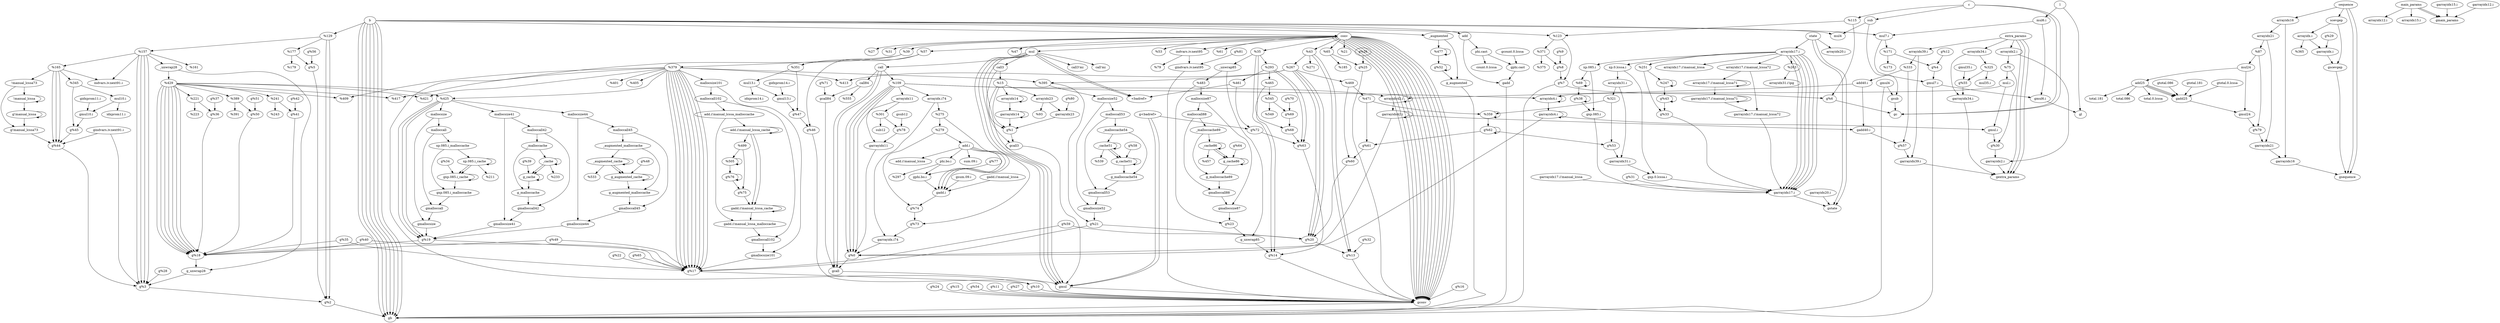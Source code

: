 digraph G {
	subgraph Forward {
		"mul" -> "<badref>"
		"mul" -> "call'mi"
		"mul" -> "<badref>"
		"mul" -> "call3'mi"
		"mul" -> "call3"
		"mul" -> "call"
		"call3" -> "%1"
		"sub" -> "mul4"
		"conv" -> "%24"
		"conv" -> "mul"
		"conv" -> "%11"
		"conv" -> "%15"
		"conv" -> "%14"
		"conv" -> "%10"
		"conv" -> "%13"
		"conv" -> "%16"
		"conv" -> "indvars.iv.next95"
		"conv" -> "%54"
		"conv" -> "%46"
		"conv" -> "%27"
		"conv" -> "%25"
		"xp.085.i" -> "%38"
		"xp.0.lcssa.i" -> "arrayidx31.i"
		"%30" -> "mul.i"
		"indvars.iv.next95" -> "%81"
		"add" -> "phi.cast"
		"arrayidx16" -> "arrayidx21"
		"arrayidx21" -> "%79"
		"%79" -> "mul24"
		"arrayidx23" -> "%80"
		"mul24" -> "add25"
		"add25" -> "total.181"
		"add25" -> "total.086"
		"add25" -> "total.0.lcssa"
		"phi.cast" -> "count.0.lcssa"
		"call" -> "call84"
		"call" -> "%0"
		"l" -> "mul6.i"
		"c" -> "%6"
		"c" -> "sub"
		"b" -> "_augmented"
		"b" -> "%7"
		"b" -> "mul7.i"
		"b" -> "%2"
		"b" -> "mul4"
		"b" -> "add"
		"b" -> "conv"
		"main_params" -> "arrayidx12.i"
		"main_params" -> "arrayidx15.i"
		"extra_params" -> "arrayidx39.i"
		"extra_params" -> "arrayidx34.i"
		"extra_params" -> "arrayidx2.i"
		"state" -> "arrayidx20.i"
		"state" -> "arrayidx17.i"
		"sequence" -> "arrayidx16"
		"sequence" -> "scevgep"
		"%3" -> "_unwrap28"
		"%3" -> "%28"
		"%3" -> "%44"
		"%3" -> "indvars.iv.next91.i"
		"%4" -> "%12"
		"%5" -> "%56"
		"scevgep" -> "arrayidx.i"
		"%25" -> "%26"
		"mul6.i" -> "mul7.i"
		"mul7.i" -> "%4"
		"%2" -> "%3"
		"%2" -> "%5"
		"%0" -> "arrayidx42.i"
		"%0" -> "arrayidx4.i"
		"%0" -> "arrayidx11"
		"%0" -> "arrayidx.i74"
		"%1" -> "arrayidx14"
		"%1" -> "arrayidx23"
		"xp.085.i_cache" -> "xp.085.i_cache"
		"xp.085.i_cache" -> "%34"
		"mallocsize" -> "malloccall"
		"malloccall" -> "xp.085.i_malloccache"
		"xp.085.i_malloccache" -> "xp.085.i_cache"
		"%36" -> "%37"
		"%38" -> "%38"
		"mallocsize41" -> "malloccall42"
		"_cache" -> "_cache"
		"_cache" -> "%39"
		"malloccall42" -> "_malloccache"
		"_malloccache" -> "_cache"
		"%41" -> "%42"
		"%43" -> "%43"
		"%33" -> "%43"
		"arrayidx17.i!manual_lcssa71" -> "arrayidx17.i!manual_lcssa71"
		"!manual_lcssa" -> "!manual_lcssa"
		"!manual_lcssa73" -> "!manual_lcssa"
		"arrayidx17.i!manual_lcssa72" -> "arrayidx17.i!manual_lcssa71"
		"%31" -> "arrayidx31.i'ipg"
		"%13" -> "%20"
		"%13" -> "%32"
		"arrayidx.i74" -> "%73"
		"%73" -> "%74"
		"%74" -> "add.i"
		"add.i" -> "add.i!manual_lcssa"
		"add.i" -> "phi.bo.i"
		"add.i" -> "sum.09.i"
		"%14" -> "_unwrap85"
		"%14" -> "%63"
		"phi.bo.i" -> "%77"
		"arrayidx11" -> "%78"
		"%78" -> "sub12"
		"arrayidx14" -> "arrayidx14"
		"arrayidx17.i" -> "%31"
		"arrayidx17.i" -> "%33"
		"arrayidx17.i" -> "xp.085.i"
		"arrayidx17.i" -> "xp.0.lcssa.i"
		"arrayidx17.i" -> "arrayidx17.i!manual_lcssa72"
		"arrayidx17.i" -> "arrayidx17.i!manual_lcssa"
		"arrayidx31.i" -> "%53"
		"arrayidx34.i" -> "%55"
		"%55" -> "mul35.i"
		"mul.i" -> "arrayidx4.i"
		"arrayidx39.i" -> "%57"
		"%57" -> "add40.i"
		"add40.i" -> "arrayidx42.i"
		"arrayidx42.i" -> "arrayidx42.i"
		"arrayidx4.i" -> "arrayidx4.i"
		"%45" -> "mul10.i"
		"mul10.i" -> "idxprom11.i"
		"%46" -> "%47"
		"%47" -> "mul13.i"
		"mul13.i" -> "idxprom14.i"
		"%53" -> "%62"
		"%6" -> "%7"
		"arrayidx.i" -> "%29"
		"arrayidx2.i" -> "%30"
		"%7" -> "%8"
		"%8" -> "%9"
		"%10" -> "%17"
		"%44" -> "!manual_lcssa73"
		"%44" -> "%45"
		"%44" -> "indvars.iv.next91.i"
		"%50" -> "%51"
		"%17" -> "%21"
		"%17" -> "mallocsize101"
		"%17" -> "%65"
		"%17" -> "%22"
		"%17" -> "%49"
		"%17" -> "%59"
		"%17" -> "%40"
		"%17" -> "%35"
		"%17" -> "%19"
		"_unwrap28" -> "%18"
		"%18" -> "%49"
		"%18" -> "%50"
		"%18" -> "%41"
		"%18" -> "%36"
		"%18" -> "%40"
		"%18" -> "%35"
		"%18" -> "%19"
		"%19" -> "mallocsize44"
		"%19" -> "mallocsize41"
		"%19" -> "mallocsize"
		"%62" -> "%62"
		"_cache86" -> "_cache86"
		"_cache86" -> "%64"
		"%63" -> "%72"
		"%63" -> "%68"
		"%60" -> "%61"
		"%61" -> "%62"
		"_augmented" -> "%52"
		"mallocsize52" -> "malloccall53"
		"_unwrap85" -> "%23"
		"%23" -> "mallocsize87"
		"mallocsize87" -> "malloccall88"
		"_malloccache89" -> "_cache86"
		"mallocsize101" -> "malloccall102"
		"malloccall102" -> "add.i!manual_lcssa_malloccache"
		"add.i!manual_lcssa_cache" -> "add.i!manual_lcssa_cache"
		"add.i!manual_lcssa_cache" -> "%75"
		"add.i!manual_lcssa_malloccache" -> "add.i!manual_lcssa_cache"
		"%75" -> "%76"
		"%76" -> "%76"
		"malloccall53" -> "_malloccache54"
		"malloccall88" -> "_malloccache89"
		"%20" -> "%21"
		"%20" -> "%60"
		"%20" -> "%59"
		"mallocsize44" -> "malloccall45"
		"%52" -> "%52"
		"%21" -> "mallocsize52"
		"malloccall45" -> "_augmented_malloccache"
		"_augmented_malloccache" -> "_augmented_cache"
		"_augmented_cache" -> "_augmented_cache"
		"_augmented_cache" -> "%48"
		"_cache51" -> "_cache51"
		"_cache51" -> "%58"
		"_malloccache54" -> "_cache51"
		"%68" -> "%69"
		"%69" -> "%70"
		"%72" -> "<badref>"
		"call84" -> "%71"
	}
	subgraph Reverse {
		"gmul" -> "gconv"
		"conv" -> "gconv"
		"gcall3" -> "gmul"
		"mul" -> "gmul"
		"gsub" -> "gc"
		"c" -> "gc"
		"gconv" -> "gb"
		"b" -> "gb"
		"gtotal.086" -> "gadd25"
		"add25" -> "gadd25"
		"gxp.085.i" -> "garrayidx17.i"
		"arrayidx17.i" -> "garrayidx17.i"
		"gxp.0.lcssa.i" -> "garrayidx17.i"
		"arrayidx17.i" -> "garrayidx17.i"
		"gsum.09.i" -> "gadd.i"
		"add.i" -> "gadd.i"
		"gtotal.181" -> "gadd25"
		"add25" -> "gadd25"
		"gcount.0.lcssa" -> "gphi.cast"
		"phi.cast" -> "gphi.cast"
		"gtotal.0.lcssa" -> "gadd25"
		"add25" -> "gadd25"
		"g%30" -> "garrayidx2.i"
		"arrayidx2.i" -> "garrayidx2.i"
		"gindvars.iv.next95" -> "gconv"
		"conv" -> "gconv"
		"gadd" -> "gb"
		"b" -> "gb"
		"garrayidx16" -> "gsequence"
		"sequence" -> "gsequence"
		"garrayidx21" -> "garrayidx16"
		"arrayidx16" -> "garrayidx16"
		"g%79" -> "garrayidx21"
		"arrayidx21" -> "garrayidx21"
		"garrayidx23" -> "g%1"
		"%1" -> "g%1"
		"g%80" -> "garrayidx23"
		"arrayidx23" -> "garrayidx23"
		"gmul24" -> "g%79"
		"%79" -> "g%79"
		"gadd25" -> "gmul24"
		"mul24" -> "gmul24"
		"g%16" -> "gconv"
		"conv" -> "gconv"
		"g%81" -> "gindvars.iv.next95"
		"indvars.iv.next95" -> "gindvars.iv.next95"
		"gphi.cast" -> "gadd"
		"add" -> "gadd"
		"gcall" -> "gmul"
		"mul" -> "gmul"
		"g%3" -> "g%2"
		"%2" -> "g%2"
		"g%4" -> "gmul7.i"
		"mul7.i" -> "gmul7.i"
		"g%5" -> "g%2"
		"%2" -> "g%2"
		"g%24" -> "gconv"
		"conv" -> "gconv"
		"gscevgep" -> "gsequence"
		"sequence" -> "gsequence"
		"g%25" -> "gconv"
		"conv" -> "gconv"
		"g%26" -> "g%25"
		"%25" -> "g%25"
		"gmul4" -> "gsub"
		"sub" -> "gsub"
		"gmul4" -> "gb"
		"b" -> "gb"
		"gmul6.i" -> "gl"
		"l" -> "gl"
		"gmul7.i" -> "gb"
		"b" -> "gb"
		"gmul7.i" -> "gmul6.i"
		"mul6.i" -> "gmul6.i"
		"g%2" -> "gb"
		"b" -> "gb"
		"g%0" -> "gcall"
		"call" -> "gcall"
		"g%1" -> "gcall3"
		"call3" -> "gcall3"
		"gxp.085.i_cache" -> "gxp.085.i_malloccache"
		"xp.085.i_malloccache" -> "gxp.085.i_malloccache"
		"gxp.085.i_cache" -> "gxp.085.i_cache"
		"xp.085.i_cache" -> "gxp.085.i_cache"
		"gmallocsize" -> "g%19"
		"%19" -> "g%19"
		"gmalloccall" -> "gmallocsize"
		"mallocsize" -> "gmallocsize"
		"gxp.085.i_malloccache" -> "gmalloccall"
		"malloccall" -> "gmalloccall"
		"g%34" -> "gxp.085.i_cache"
		"xp.085.i_cache" -> "gxp.085.i_cache"
		"g%35" -> "g%18"
		"%18" -> "g%18"
		"g%35" -> "g%17"
		"%17" -> "g%17"
		"g%36" -> "g%18"
		"%18" -> "g%18"
		"g%37" -> "g%36"
		"%36" -> "g%36"
		"g%38" -> "gxp.085.i"
		"xp.085.i" -> "gxp.085.i"
		"g%38" -> "g%38"
		"%38" -> "g%38"
		"gmallocsize41" -> "g%19"
		"%19" -> "g%19"
		"g_cache" -> "g_malloccache"
		"_malloccache" -> "g_malloccache"
		"g_cache" -> "g_cache"
		"_cache" -> "g_cache"
		"gmalloccall42" -> "gmallocsize41"
		"mallocsize41" -> "gmallocsize41"
		"g_malloccache" -> "gmalloccall42"
		"malloccall42" -> "gmalloccall42"
		"g%39" -> "g_cache"
		"_cache" -> "g_cache"
		"g%40" -> "g%18"
		"%18" -> "g%18"
		"g%40" -> "g%17"
		"%17" -> "g%17"
		"g%41" -> "g%18"
		"%18" -> "g%18"
		"g%42" -> "g%41"
		"%41" -> "g%41"
		"g%43" -> "g%33"
		"%33" -> "g%33"
		"g%43" -> "g%43"
		"%43" -> "g%43"
		"g%33" -> "garrayidx17.i"
		"arrayidx17.i" -> "garrayidx17.i"
		"garrayidx17.i!manual_lcssa71" -> "garrayidx17.i!manual_lcssa71"
		"arrayidx17.i!manual_lcssa71" -> "garrayidx17.i!manual_lcssa71"
		"garrayidx17.i!manual_lcssa71" -> "garrayidx17.i!manual_lcssa72"
		"arrayidx17.i!manual_lcssa72" -> "garrayidx17.i!manual_lcssa72"
		"garrayidx17.i!manual_lcssa" -> "garrayidx17.i"
		"arrayidx17.i" -> "garrayidx17.i"
		"g!manual_lcssa" -> "g!manual_lcssa73"
		"!manual_lcssa73" -> "g!manual_lcssa73"
		"g!manual_lcssa" -> "g!manual_lcssa"
		"!manual_lcssa" -> "g!manual_lcssa"
		"g!manual_lcssa73" -> "g%44"
		"%44" -> "g%44"
		"garrayidx17.i!manual_lcssa72" -> "garrayidx17.i"
		"arrayidx17.i" -> "garrayidx17.i"
		"gadd.i!manual_lcssa" -> "gadd.i"
		"add.i" -> "gadd.i"
		"g%31" -> "garrayidx17.i"
		"arrayidx17.i" -> "garrayidx17.i"
		"g%13" -> "gconv"
		"conv" -> "gconv"
		"garrayidx.i74" -> "g%0"
		"%0" -> "g%0"
		"g%73" -> "garrayidx.i74"
		"arrayidx.i74" -> "garrayidx.i74"
		"g%74" -> "g%73"
		"%73" -> "g%73"
		"gadd.i" -> "g%74"
		"%74" -> "g%74"
		"g%14" -> "gconv"
		"conv" -> "gconv"
		"gphi.bo.i" -> "gadd.i"
		"add.i" -> "gadd.i"
		"g%77" -> "gphi.bo.i"
		"phi.bo.i" -> "gphi.bo.i"
		"garrayidx11" -> "g%0"
		"%0" -> "g%0"
		"g%78" -> "garrayidx11"
		"arrayidx11" -> "garrayidx11"
		"gsub12" -> "g%78"
		"%78" -> "g%78"
		"garrayidx14" -> "g%1"
		"%1" -> "g%1"
		"garrayidx14" -> "garrayidx14"
		"arrayidx14" -> "garrayidx14"
		"g%15" -> "gconv"
		"conv" -> "gconv"
		"garrayidx15.i" -> "gmain_params"
		"main_params" -> "gmain_params"
		"garrayidx17.i" -> "gstate"
		"state" -> "gstate"
		"garrayidx20.i" -> "gstate"
		"state" -> "gstate"
		"gindvars.iv.next91.i" -> "g%44"
		"%44" -> "g%44"
		"gindvars.iv.next91.i" -> "g%3"
		"%3" -> "g%3"
		"garrayidx31.i" -> "gxp.0.lcssa.i"
		"xp.0.lcssa.i" -> "gxp.0.lcssa.i"
		"g%54" -> "gconv"
		"conv" -> "gconv"
		"garrayidx34.i" -> "gextra_params"
		"extra_params" -> "gextra_params"
		"g%55" -> "garrayidx34.i"
		"arrayidx34.i" -> "garrayidx34.i"
		"gmul35.i" -> "g%55"
		"%55" -> "g%55"
		"g%56" -> "g%5"
		"%5" -> "g%5"
		"gmul.i" -> "g%30"
		"%30" -> "g%30"
		"garrayidx39.i" -> "gextra_params"
		"extra_params" -> "gextra_params"
		"g%57" -> "garrayidx39.i"
		"arrayidx39.i" -> "garrayidx39.i"
		"gadd40.i" -> "g%57"
		"%57" -> "g%57"
		"garrayidx42.i" -> "gadd40.i"
		"add40.i" -> "gadd40.i"
		"garrayidx42.i" -> "g%0"
		"%0" -> "g%0"
		"garrayidx42.i" -> "garrayidx42.i"
		"arrayidx42.i" -> "garrayidx42.i"
		"garrayidx4.i" -> "gmul.i"
		"mul.i" -> "gmul.i"
		"garrayidx4.i" -> "g%0"
		"%0" -> "g%0"
		"garrayidx4.i" -> "garrayidx4.i"
		"arrayidx4.i" -> "garrayidx4.i"
		"g%11" -> "gconv"
		"conv" -> "gconv"
		"g%45" -> "g%44"
		"%44" -> "g%44"
		"gmul10.i" -> "g%45"
		"%45" -> "g%45"
		"gidxprom11.i" -> "gmul10.i"
		"mul10.i" -> "gmul10.i"
		"garrayidx12.i" -> "gmain_params"
		"main_params" -> "gmain_params"
		"g%46" -> "gconv"
		"conv" -> "gconv"
		"g%47" -> "g%46"
		"%46" -> "g%46"
		"gmul13.i" -> "g%47"
		"%47" -> "g%47"
		"gidxprom14.i" -> "gmul13.i"
		"mul13.i" -> "gmul13.i"
		"g%53" -> "garrayidx31.i"
		"arrayidx31.i" -> "garrayidx31.i"
		"g%27" -> "gconv"
		"conv" -> "gconv"
		"g%6" -> "gc"
		"c" -> "gc"
		"garrayidx.i" -> "gscevgep"
		"scevgep" -> "gscevgep"
		"g%29" -> "garrayidx.i"
		"arrayidx.i" -> "garrayidx.i"
		"garrayidx2.i" -> "gextra_params"
		"extra_params" -> "gextra_params"
		"g%7" -> "g%6"
		"%6" -> "g%6"
		"g%7" -> "gb"
		"b" -> "gb"
		"g%8" -> "g%7"
		"%7" -> "g%7"
		"g%10" -> "gconv"
		"conv" -> "gconv"
		"g%9" -> "g%8"
		"%8" -> "g%8"
		"g<badref>" -> "gmul"
		"mul" -> "gmul"
		"g%44" -> "g%3"
		"%3" -> "g%3"
		"g%12" -> "g%4"
		"%4" -> "g%4"
		"g%28" -> "g%3"
		"%3" -> "g%3"
		"g<badref>" -> "gmul"
		"mul" -> "gmul"
		"g%50" -> "g%18"
		"%18" -> "g%18"
		"g%17" -> "g%10"
		"%10" -> "g%10"
		"g_unwrap28" -> "g%3"
		"%3" -> "g%3"
		"g%18" -> "g_unwrap28"
		"_unwrap28" -> "g_unwrap28"
		"g%19" -> "g%18"
		"%18" -> "g%18"
		"g%19" -> "g%17"
		"%17" -> "g%17"
		"g%62" -> "g%53"
		"%53" -> "g%53"
		"g%62" -> "g%61"
		"%61" -> "g%61"
		"g%62" -> "g%62"
		"%62" -> "g%62"
		"g%22" -> "g%17"
		"%17" -> "g%17"
		"g_cache86" -> "g_malloccache89"
		"_malloccache89" -> "g_malloccache89"
		"g_cache86" -> "g_cache86"
		"_cache86" -> "g_cache86"
		"g%63" -> "g%14"
		"%14" -> "g%14"
		"g%59" -> "g%20"
		"%20" -> "g%20"
		"g%59" -> "g%17"
		"%17" -> "g%17"
		"g%60" -> "g%20"
		"%20" -> "g%20"
		"g%61" -> "g%60"
		"%60" -> "g%60"
		"g_augmented" -> "gb"
		"b" -> "gb"
		"gmallocsize52" -> "g%21"
		"%21" -> "g%21"
		"g%49" -> "g%18"
		"%18" -> "g%18"
		"g%49" -> "g%17"
		"%17" -> "g%17"
		"g_unwrap85" -> "g%14"
		"%14" -> "g%14"
		"g%23" -> "g_unwrap85"
		"_unwrap85" -> "g_unwrap85"
		"gmallocsize87" -> "g%23"
		"%23" -> "g%23"
		"g_malloccache89" -> "gmalloccall88"
		"malloccall88" -> "gmalloccall88"
		"g%64" -> "g_cache86"
		"_cache86" -> "g_cache86"
		"g%70" -> "g%69"
		"%69" -> "g%69"
		"g<badref>" -> "g%72"
		"%72" -> "g%72"
		"gmallocsize101" -> "g%17"
		"%17" -> "g%17"
		"gmalloccall102" -> "gmallocsize101"
		"mallocsize101" -> "gmallocsize101"
		"gadd.i!manual_lcssa_cache" -> "gadd.i!manual_lcssa_cache"
		"add.i!manual_lcssa_cache" -> "gadd.i!manual_lcssa_cache"
		"gadd.i!manual_lcssa_cache" -> "gadd.i!manual_lcssa_malloccache"
		"add.i!manual_lcssa_malloccache" -> "gadd.i!manual_lcssa_malloccache"
		"gadd.i!manual_lcssa_malloccache" -> "gmalloccall102"
		"malloccall102" -> "gmalloccall102"
		"g%75" -> "gadd.i!manual_lcssa_cache"
		"add.i!manual_lcssa_cache" -> "gadd.i!manual_lcssa_cache"
		"g%76" -> "g%75"
		"%75" -> "g%75"
		"g%76" -> "g%76"
		"%76" -> "g%76"
		"gmalloccall53" -> "gmallocsize52"
		"mallocsize52" -> "gmallocsize52"
		"gmalloccall88" -> "gmallocsize87"
		"mallocsize87" -> "gmallocsize87"
		"g%20" -> "g%13"
		"%13" -> "g%13"
		"g%51" -> "g%50"
		"%50" -> "g%50"
		"gmallocsize44" -> "g%19"
		"%19" -> "g%19"
		"g%52" -> "g_augmented"
		"_augmented" -> "g_augmented"
		"g%52" -> "g%52"
		"%52" -> "g%52"
		"g%21" -> "g%20"
		"%20" -> "g%20"
		"g%21" -> "g%17"
		"%17" -> "g%17"
		"gmalloccall45" -> "gmallocsize44"
		"mallocsize44" -> "gmallocsize44"
		"g_augmented_malloccache" -> "gmalloccall45"
		"malloccall45" -> "gmalloccall45"
		"g_augmented_cache" -> "g_augmented_malloccache"
		"_augmented_malloccache" -> "g_augmented_malloccache"
		"g_augmented_cache" -> "g_augmented_cache"
		"_augmented_cache" -> "g_augmented_cache"
		"g_cache51" -> "g_malloccache54"
		"_malloccache54" -> "g_malloccache54"
		"g_cache51" -> "g_cache51"
		"_cache51" -> "g_cache51"
		"g_malloccache54" -> "gmalloccall53"
		"malloccall53" -> "gmalloccall53"
		"g%65" -> "g%17"
		"%17" -> "g%17"
		"g%68" -> "g%63"
		"%63" -> "g%63"
		"g%69" -> "g%68"
		"%68" -> "g%68"
		"g%71" -> "gcall84"
		"call84" -> "gcall84"
		"g%72" -> "g%63"
		"%63" -> "g%63"
		"gcall84" -> "gcall"
		"call" -> "gcall"
		"g%48" -> "g_augmented_cache"
		"_augmented_cache" -> "g_augmented_cache"
		"g%58" -> "g_cache51"
		"_cache51" -> "g_cache51"
		"g%32" -> "g%13"
		"%13" -> "g%13"
	}
}
